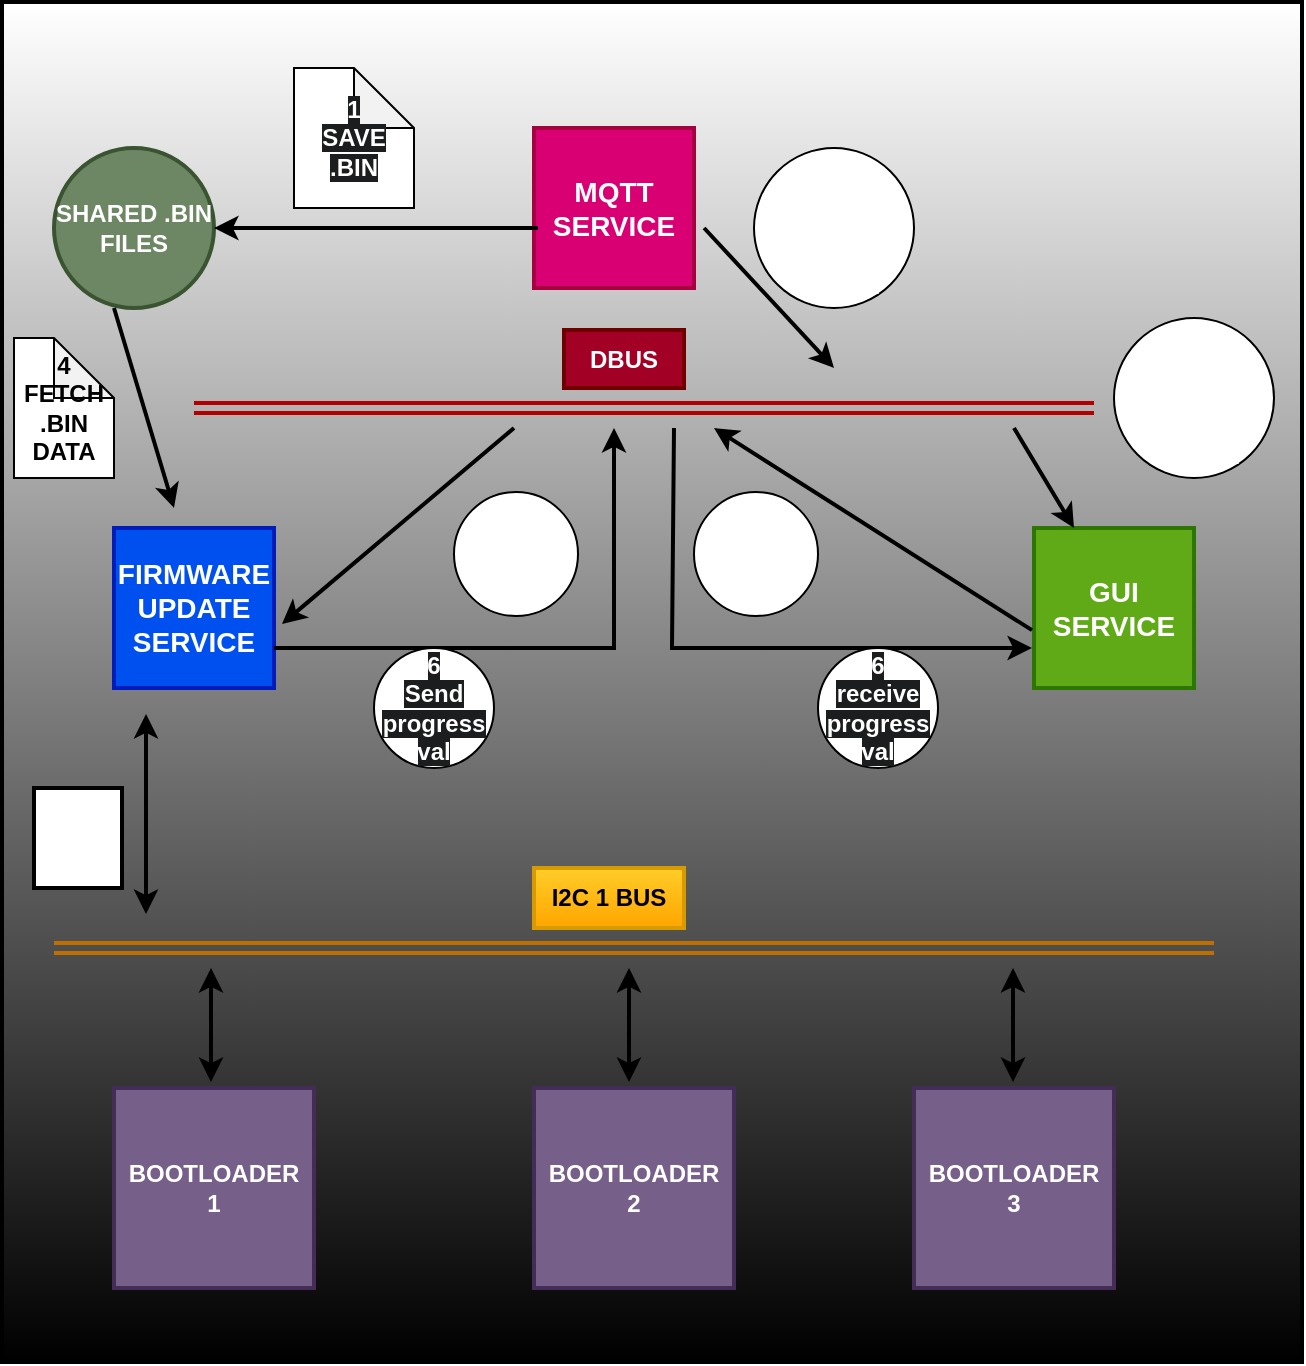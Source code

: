 <mxfile version="22.0.3" type="device">
  <diagram name="Page-1" id="O3dktfpAn14j_S24qCJh">
    <mxGraphModel dx="806" dy="531" grid="1" gridSize="10" guides="1" tooltips="1" connect="1" arrows="1" fold="1" page="1" pageScale="1" pageWidth="850" pageHeight="1100" background="none" math="0" shadow="0">
      <root>
        <mxCell id="0" />
        <mxCell id="1" parent="0" />
        <mxCell id="pIfKvR1tOPdPZYb1CW6L-2" value="" style="rounded=0;whiteSpace=wrap;html=1;gradientColor=default;fillColor=#FFFFFF;strokeWidth=2;fontColor=#000000;strokeColor=#000000;" parent="1" vertex="1">
          <mxGeometry x="74" y="77" width="650" height="680" as="geometry" />
        </mxCell>
        <mxCell id="pIfKvR1tOPdPZYb1CW6L-3" value="&lt;b style=&quot;font-size: 14px;&quot;&gt;FIRMWARE&lt;br&gt;UPDATE SERVICE&lt;/b&gt;" style="whiteSpace=wrap;html=1;aspect=fixed;strokeWidth=2;fontColor=#ffffff;strokeColor=#001DBC;fillColor=#0050ef;" parent="1" vertex="1">
          <mxGeometry x="130" y="340" width="80" height="80" as="geometry" />
        </mxCell>
        <mxCell id="pIfKvR1tOPdPZYb1CW6L-4" value="&lt;b style=&quot;font-size: 14px;&quot;&gt;MQTT&lt;br&gt;SERVICE&lt;/b&gt;" style="whiteSpace=wrap;html=1;aspect=fixed;strokeWidth=2;fontColor=#ffffff;strokeColor=#A50040;fillColor=#d80073;" parent="1" vertex="1">
          <mxGeometry x="340" y="140" width="80" height="80" as="geometry" />
        </mxCell>
        <mxCell id="pIfKvR1tOPdPZYb1CW6L-5" value="&lt;b style=&quot;font-size: 14px;&quot;&gt;GUI&lt;br&gt;SERVICE&lt;br&gt;&lt;/b&gt;" style="whiteSpace=wrap;html=1;aspect=fixed;strokeWidth=2;fillColor=#60a917;fontColor=#ffffff;strokeColor=#2D7600;" parent="1" vertex="1">
          <mxGeometry x="590" y="340" width="80" height="80" as="geometry" />
        </mxCell>
        <mxCell id="pIfKvR1tOPdPZYb1CW6L-7" value="&lt;b&gt;DBUS&lt;/b&gt;" style="text;strokeColor=#6F0000;align=center;fillColor=#a20025;html=1;verticalAlign=middle;whiteSpace=wrap;rounded=0;strokeWidth=2;fontColor=#ffffff;" parent="1" vertex="1">
          <mxGeometry x="355" y="241" width="60" height="29" as="geometry" />
        </mxCell>
        <mxCell id="pIfKvR1tOPdPZYb1CW6L-9" value="" style="endArrow=classic;html=1;rounded=0;exitX=1.063;exitY=0.625;exitDx=0;exitDy=0;exitPerimeter=0;fillColor=#0050ef;strokeColor=#000000;strokeWidth=2;fontColor=#000000;" parent="1" source="pIfKvR1tOPdPZYb1CW6L-4" edge="1">
          <mxGeometry width="50" height="50" relative="1" as="geometry">
            <mxPoint x="480" y="220" as="sourcePoint" />
            <mxPoint x="490" y="260" as="targetPoint" />
          </mxGeometry>
        </mxCell>
        <mxCell id="pIfKvR1tOPdPZYb1CW6L-15" value="" style="endArrow=classic;html=1;rounded=0;entryX=0.25;entryY=0;entryDx=0;entryDy=0;fillColor=#0050ef;strokeColor=#000000;strokeWidth=2;fontColor=#000000;" parent="1" target="pIfKvR1tOPdPZYb1CW6L-5" edge="1">
          <mxGeometry width="50" height="50" relative="1" as="geometry">
            <mxPoint x="580" y="290" as="sourcePoint" />
            <mxPoint x="580" y="300" as="targetPoint" />
          </mxGeometry>
        </mxCell>
        <mxCell id="pIfKvR1tOPdPZYb1CW6L-17" value="&lt;b&gt;SHARED .BIN FILES&lt;/b&gt;" style="ellipse;whiteSpace=wrap;html=1;aspect=fixed;strokeWidth=2;fontColor=#ffffff;strokeColor=#3A5431;fillColor=#6d8764;" parent="1" vertex="1">
          <mxGeometry x="100" y="150" width="80" height="80" as="geometry" />
        </mxCell>
        <mxCell id="pIfKvR1tOPdPZYb1CW6L-18" value="" style="endArrow=classic;html=1;rounded=0;exitX=0.025;exitY=0.625;exitDx=0;exitDy=0;exitPerimeter=0;entryX=1;entryY=0.5;entryDx=0;entryDy=0;fillColor=#d80073;strokeColor=#000000;strokeWidth=2;fontColor=#000000;" parent="1" source="pIfKvR1tOPdPZYb1CW6L-4" target="pIfKvR1tOPdPZYb1CW6L-17" edge="1">
          <mxGeometry width="50" height="50" relative="1" as="geometry">
            <mxPoint x="240" y="200" as="sourcePoint" />
            <mxPoint x="290" y="150" as="targetPoint" />
          </mxGeometry>
        </mxCell>
        <mxCell id="pIfKvR1tOPdPZYb1CW6L-20" value="" style="endArrow=classic;html=1;rounded=0;fillColor=#60a917;strokeColor=#000000;strokeWidth=2;fontColor=#000000;" parent="1" edge="1">
          <mxGeometry width="50" height="50" relative="1" as="geometry">
            <mxPoint x="589" y="391.086" as="sourcePoint" />
            <mxPoint x="430" y="290" as="targetPoint" />
          </mxGeometry>
        </mxCell>
        <mxCell id="pIfKvR1tOPdPZYb1CW6L-22" value="" style="endArrow=classic;html=1;rounded=0;entryX=1.05;entryY=0.6;entryDx=0;entryDy=0;entryPerimeter=0;fillColor=#60a917;strokeColor=#000000;strokeWidth=2;fontColor=#000000;" parent="1" target="pIfKvR1tOPdPZYb1CW6L-3" edge="1">
          <mxGeometry width="50" height="50" relative="1" as="geometry">
            <mxPoint x="330" y="290" as="sourcePoint" />
            <mxPoint x="260" y="320" as="targetPoint" />
          </mxGeometry>
        </mxCell>
        <mxCell id="pIfKvR1tOPdPZYb1CW6L-25" value="" style="shape=link;html=1;rounded=0;strokeWidth=2;fontColor=#000000;strokeColor=#BD7000;fillColor=#f0a30a;" parent="1" edge="1">
          <mxGeometry width="100" relative="1" as="geometry">
            <mxPoint x="100" y="550" as="sourcePoint" />
            <mxPoint x="680" y="550" as="targetPoint" />
          </mxGeometry>
        </mxCell>
        <mxCell id="pIfKvR1tOPdPZYb1CW6L-26" value="&lt;b&gt;I2C 1 BUS&lt;/b&gt;" style="text;strokeColor=#d79b00;align=center;fillColor=#ffcd28;html=1;verticalAlign=middle;whiteSpace=wrap;rounded=0;strokeWidth=2;gradientColor=#ffa500;" parent="1" vertex="1">
          <mxGeometry x="340" y="510" width="75" height="30" as="geometry" />
        </mxCell>
        <mxCell id="pIfKvR1tOPdPZYb1CW6L-27" value="&lt;b&gt;BOOTLOADER&lt;br&gt;1&lt;/b&gt;" style="whiteSpace=wrap;html=1;aspect=fixed;strokeWidth=2;fontColor=#ffffff;strokeColor=#432D57;fillColor=#76608a;" parent="1" vertex="1">
          <mxGeometry x="130" y="620" width="100" height="100" as="geometry" />
        </mxCell>
        <mxCell id="pIfKvR1tOPdPZYb1CW6L-28" value="&lt;b&gt;BOOTLOADER&lt;br&gt;2&lt;br&gt;&lt;/b&gt;" style="whiteSpace=wrap;html=1;aspect=fixed;strokeWidth=2;fontColor=#ffffff;strokeColor=#432D57;fillColor=#76608a;" parent="1" vertex="1">
          <mxGeometry x="340" y="620" width="100" height="100" as="geometry" />
        </mxCell>
        <mxCell id="pIfKvR1tOPdPZYb1CW6L-29" value="&lt;b&gt;BOOTLOADER&lt;br&gt;3&lt;/b&gt;" style="whiteSpace=wrap;html=1;aspect=fixed;strokeWidth=2;fontColor=#ffffff;strokeColor=#432D57;fillColor=#76608a;" parent="1" vertex="1">
          <mxGeometry x="530" y="620" width="100" height="100" as="geometry" />
        </mxCell>
        <mxCell id="pIfKvR1tOPdPZYb1CW6L-30" value="" style="endArrow=classic;startArrow=classic;html=1;rounded=0;entryX=0.125;entryY=1;entryDx=0;entryDy=0;entryPerimeter=0;fillColor=#6a00ff;strokeColor=#000000;strokeWidth=2;fontColor=#000000;" parent="1" edge="1">
          <mxGeometry width="50" height="50" relative="1" as="geometry">
            <mxPoint x="146" y="533" as="sourcePoint" />
            <mxPoint x="146" y="433" as="targetPoint" />
          </mxGeometry>
        </mxCell>
        <mxCell id="pIfKvR1tOPdPZYb1CW6L-32" value="" style="endArrow=classic;startArrow=classic;html=1;rounded=0;entryX=0.125;entryY=1;entryDx=0;entryDy=0;entryPerimeter=0;strokeWidth=2;fontColor=#000000;strokeColor=#000000;" parent="1" edge="1">
          <mxGeometry width="50" height="50" relative="1" as="geometry">
            <mxPoint x="178.5" y="617" as="sourcePoint" />
            <mxPoint x="178.5" y="560" as="targetPoint" />
          </mxGeometry>
        </mxCell>
        <mxCell id="pIfKvR1tOPdPZYb1CW6L-33" value="" style="endArrow=classic;startArrow=classic;html=1;rounded=0;entryX=0.125;entryY=1;entryDx=0;entryDy=0;entryPerimeter=0;strokeWidth=2;fontColor=#000000;strokeColor=#000000;" parent="1" edge="1">
          <mxGeometry width="50" height="50" relative="1" as="geometry">
            <mxPoint x="387.5" y="617" as="sourcePoint" />
            <mxPoint x="387.5" y="560" as="targetPoint" />
          </mxGeometry>
        </mxCell>
        <mxCell id="pIfKvR1tOPdPZYb1CW6L-36" value="" style="endArrow=classic;startArrow=classic;html=1;rounded=0;entryX=0.125;entryY=1;entryDx=0;entryDy=0;entryPerimeter=0;strokeWidth=2;fontColor=#000000;strokeColor=#000000;" parent="1" edge="1">
          <mxGeometry width="50" height="50" relative="1" as="geometry">
            <mxPoint x="579.5" y="617" as="sourcePoint" />
            <mxPoint x="579.5" y="560" as="targetPoint" />
          </mxGeometry>
        </mxCell>
        <mxCell id="pIfKvR1tOPdPZYb1CW6L-37" value="" style="endArrow=classic;html=1;rounded=0;exitX=0.375;exitY=1;exitDx=0;exitDy=0;exitPerimeter=0;fillColor=#6a00ff;strokeColor=#000000;strokeWidth=2;fontColor=#000000;" parent="1" source="pIfKvR1tOPdPZYb1CW6L-17" edge="1">
          <mxGeometry width="50" height="50" relative="1" as="geometry">
            <mxPoint x="90" y="300" as="sourcePoint" />
            <mxPoint x="160" y="330" as="targetPoint" />
          </mxGeometry>
        </mxCell>
        <mxCell id="pIfKvR1tOPdPZYb1CW6L-39" value="&lt;b&gt;5&lt;br&gt;write &lt;br&gt;.bin&lt;br&gt;&lt;/b&gt;" style="text;strokeColor=#000000;align=center;fillColor=default;html=1;verticalAlign=middle;whiteSpace=wrap;rounded=0;strokeWidth=2;fontColor=#FFFFFF;" parent="1" vertex="1">
          <mxGeometry x="90" y="470" width="44" height="50" as="geometry" />
        </mxCell>
        <mxCell id="pIfKvR1tOPdPZYb1CW6L-40" value="" style="endArrow=classic;html=1;rounded=0;exitX=1;exitY=0.75;exitDx=0;exitDy=0;fillColor=#e3c800;strokeColor=#000000;strokeWidth=2;fontColor=#000000;" parent="1" source="pIfKvR1tOPdPZYb1CW6L-3" edge="1">
          <mxGeometry width="50" height="50" relative="1" as="geometry">
            <mxPoint x="240" y="470" as="sourcePoint" />
            <mxPoint x="380" y="290" as="targetPoint" />
            <Array as="points">
              <mxPoint x="380" y="400" />
            </Array>
          </mxGeometry>
        </mxCell>
        <mxCell id="pIfKvR1tOPdPZYb1CW6L-43" value="" style="endArrow=classic;html=1;rounded=0;entryX=0;entryY=0.75;entryDx=0;entryDy=0;fillColor=#e3c800;strokeColor=#000000;strokeWidth=2;fontColor=#000000;" parent="1" edge="1">
          <mxGeometry width="50" height="50" relative="1" as="geometry">
            <mxPoint x="410" y="290" as="sourcePoint" />
            <mxPoint x="589" y="400" as="targetPoint" />
            <Array as="points">
              <mxPoint x="409" y="400" />
            </Array>
          </mxGeometry>
        </mxCell>
        <mxCell id="pIfKvR1tOPdPZYb1CW6L-48" value="" style="shape=link;html=1;rounded=0;strokeColor=#B20000;fillColor=#e51400;strokeWidth=2;" parent="1" edge="1">
          <mxGeometry width="100" relative="1" as="geometry">
            <mxPoint x="170" y="280" as="sourcePoint" />
            <mxPoint x="620" y="280" as="targetPoint" />
          </mxGeometry>
        </mxCell>
        <mxCell id="pIfKvR1tOPdPZYb1CW6L-49" value="&lt;b style=&quot;color: rgb(255, 255, 255);&quot;&gt;2&lt;br&gt;NEW FIRMWARE&lt;br&gt;AVAILABLE&lt;br&gt;SIGNAL&lt;/b&gt;" style="ellipse;whiteSpace=wrap;html=1;aspect=fixed;" parent="1" vertex="1">
          <mxGeometry x="630" y="235" width="80" height="80" as="geometry" />
        </mxCell>
        <mxCell id="pIfKvR1tOPdPZYb1CW6L-50" value="&lt;b style=&quot;color: rgb(255, 255, 255);&quot;&gt;2&lt;br&gt;NEW FIRMWARE&lt;br&gt;AVAILABLE&lt;br&gt;SIGNAL&lt;/b&gt;" style="ellipse;whiteSpace=wrap;html=1;aspect=fixed;" parent="1" vertex="1">
          <mxGeometry x="450" y="150" width="80" height="80" as="geometry" />
        </mxCell>
        <mxCell id="pIfKvR1tOPdPZYb1CW6L-51" value="&lt;b style=&quot;&quot;&gt;&lt;font color=&quot;#ffffff&quot;&gt;3&lt;br&gt;INSTALL&lt;br&gt;SIGNAL&lt;/font&gt;&lt;/b&gt;" style="ellipse;whiteSpace=wrap;html=1;aspect=fixed;" parent="1" vertex="1">
          <mxGeometry x="420" y="322" width="62" height="62" as="geometry" />
        </mxCell>
        <mxCell id="pIfKvR1tOPdPZYb1CW6L-52" value="&lt;b style=&quot;&quot;&gt;&lt;font color=&quot;#ffffff&quot;&gt;3&lt;br&gt;INSTALL&lt;br&gt;SIGNAL&lt;/font&gt;&lt;/b&gt;" style="ellipse;whiteSpace=wrap;html=1;aspect=fixed;" parent="1" vertex="1">
          <mxGeometry x="300" y="322" width="62" height="62" as="geometry" />
        </mxCell>
        <mxCell id="pIfKvR1tOPdPZYb1CW6L-53" value="&lt;b&gt;4&lt;br&gt;&lt;/b&gt;&lt;b&gt;FETCH&lt;br&gt;.BIN&lt;br&gt;DATA&lt;/b&gt;" style="shape=note;whiteSpace=wrap;html=1;backgroundOutline=1;darkOpacity=0.05;" parent="1" vertex="1">
          <mxGeometry x="80" y="245" width="50" height="70" as="geometry" />
        </mxCell>
        <mxCell id="pIfKvR1tOPdPZYb1CW6L-54" value="&lt;b style=&quot;border-color: rgb(0, 0, 0); font-family: Helvetica; font-size: 12px; font-style: normal; font-variant-ligatures: normal; font-variant-caps: normal; letter-spacing: normal; orphans: 2; text-align: center; text-indent: 0px; text-transform: none; widows: 2; word-spacing: 0px; -webkit-text-stroke-width: 0px; background-color: rgb(27, 29, 30); text-decoration-thickness: initial; text-decoration-style: initial; text-decoration-color: initial;&quot;&gt;6&lt;br style=&quot;border-color: rgb(0, 0, 0);&quot;&gt;receive progress&lt;br style=&quot;border-color: rgb(0, 0, 0);&quot;&gt;val&lt;/b&gt;" style="ellipse;whiteSpace=wrap;html=1;aspect=fixed;fontColor=#FFFFFF;" parent="1" vertex="1">
          <mxGeometry x="482" y="400" width="60" height="60" as="geometry" />
        </mxCell>
        <mxCell id="pIfKvR1tOPdPZYb1CW6L-55" value="&lt;b style=&quot;border-color: rgb(0, 0, 0); font-family: Helvetica; font-size: 12px; font-style: normal; font-variant-ligatures: normal; font-variant-caps: normal; letter-spacing: normal; orphans: 2; text-align: center; text-indent: 0px; text-transform: none; widows: 2; word-spacing: 0px; -webkit-text-stroke-width: 0px; background-color: rgb(27, 29, 30); text-decoration-thickness: initial; text-decoration-style: initial; text-decoration-color: initial;&quot;&gt;6&lt;br style=&quot;border-color: rgb(0, 0, 0);&quot;&gt;Send progress&lt;br style=&quot;border-color: rgb(0, 0, 0);&quot;&gt;val&lt;/b&gt;" style="ellipse;whiteSpace=wrap;html=1;aspect=fixed;fontColor=#FFFFFF;" parent="1" vertex="1">
          <mxGeometry x="260" y="400" width="60" height="60" as="geometry" />
        </mxCell>
        <mxCell id="pIfKvR1tOPdPZYb1CW6L-56" style="edgeStyle=orthogonalEdgeStyle;rounded=0;orthogonalLoop=1;jettySize=auto;html=1;exitX=0.5;exitY=1;exitDx=0;exitDy=0;" parent="1" source="pIfKvR1tOPdPZYb1CW6L-54" target="pIfKvR1tOPdPZYb1CW6L-54" edge="1">
          <mxGeometry relative="1" as="geometry" />
        </mxCell>
        <mxCell id="pIfKvR1tOPdPZYb1CW6L-57" value="&lt;b style=&quot;border-color: rgb(0, 0, 0); font-family: Helvetica; font-size: 12px; font-style: normal; font-variant-ligatures: normal; font-variant-caps: normal; letter-spacing: normal; orphans: 2; text-align: center; text-indent: 0px; text-transform: none; widows: 2; word-spacing: 0px; -webkit-text-stroke-width: 0px; background-color: rgb(27, 29, 30); text-decoration-thickness: initial; text-decoration-style: initial; text-decoration-color: initial;&quot;&gt;1&lt;br style=&quot;border-color: rgb(0, 0, 0);&quot;&gt;&lt;/b&gt;&lt;b style=&quot;border-color: rgb(0, 0, 0); font-family: Helvetica; font-size: 12px; font-style: normal; font-variant-ligatures: normal; font-variant-caps: normal; letter-spacing: normal; orphans: 2; text-align: center; text-indent: 0px; text-transform: none; widows: 2; word-spacing: 0px; -webkit-text-stroke-width: 0px; background-color: rgb(27, 29, 30); text-decoration-thickness: initial; text-decoration-style: initial; text-decoration-color: initial;&quot;&gt;SAVE&lt;br style=&quot;border-color: rgb(0, 0, 0);&quot;&gt;.BIN&lt;/b&gt;" style="shape=note;whiteSpace=wrap;html=1;backgroundOutline=1;darkOpacity=0.05;fontColor=#FFFFFF;" parent="1" vertex="1">
          <mxGeometry x="220" y="110" width="60" height="70" as="geometry" />
        </mxCell>
      </root>
    </mxGraphModel>
  </diagram>
</mxfile>
